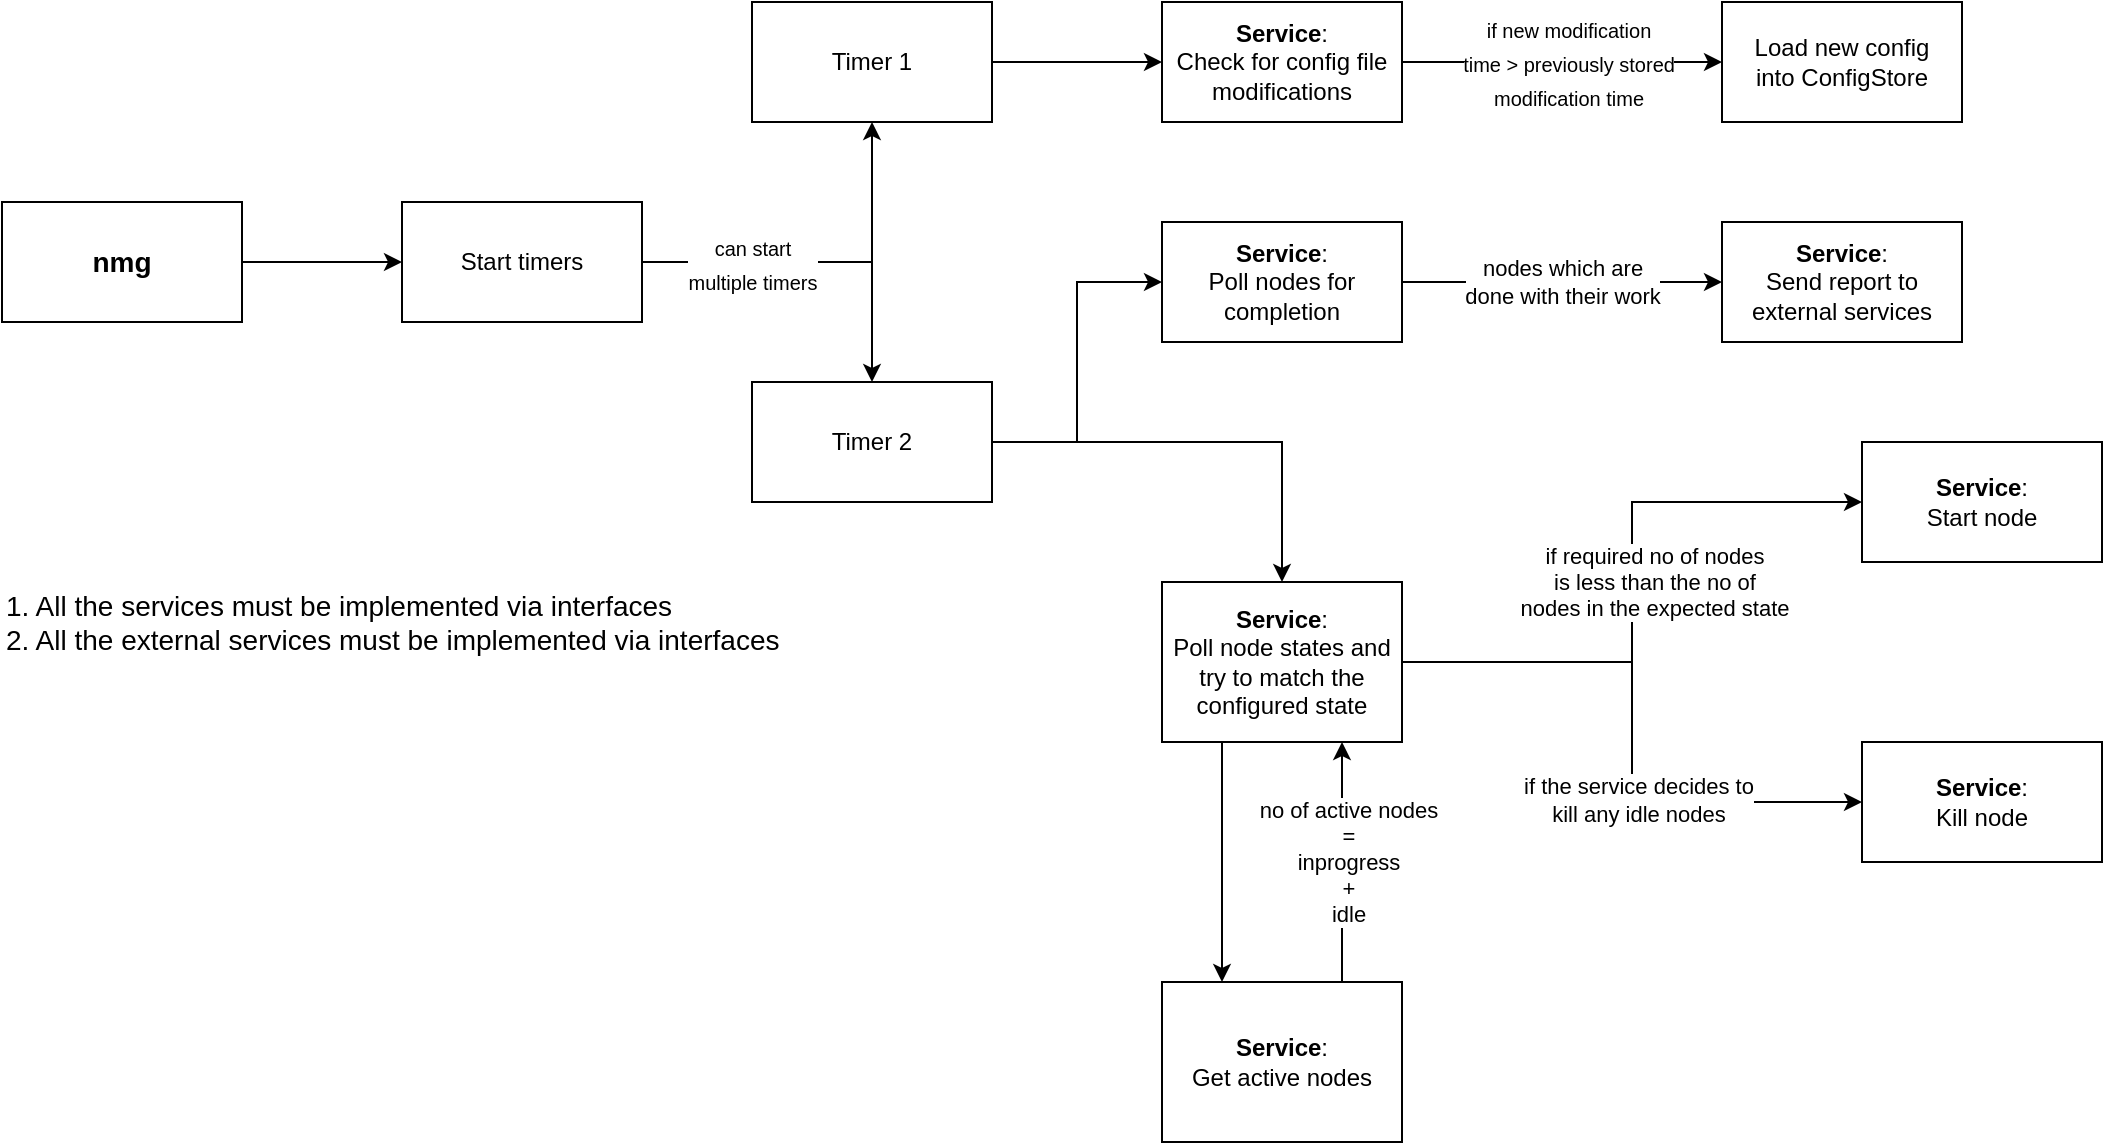 <mxfile version="14.7.8" type="device" pages="2"><diagram id="5STHm5jXG2_7_NcbXJNK" name="Page-1"><mxGraphModel dx="1422" dy="833" grid="1" gridSize="10" guides="1" tooltips="1" connect="1" arrows="1" fold="1" page="1" pageScale="1" pageWidth="850" pageHeight="1100" math="0" shadow="0"><root><mxCell id="0"/><mxCell id="1" parent="0"/><mxCell id="IUBrxTsrOpM3LmpgkDqV-4" value="" style="edgeStyle=orthogonalEdgeStyle;rounded=0;orthogonalLoop=1;jettySize=auto;html=1;" parent="1" source="IUBrxTsrOpM3LmpgkDqV-1" target="IUBrxTsrOpM3LmpgkDqV-3" edge="1"><mxGeometry relative="1" as="geometry"/></mxCell><mxCell id="IUBrxTsrOpM3LmpgkDqV-1" value="&lt;div style=&quot;font-size: 14px;&quot;&gt;nmg&lt;br style=&quot;font-size: 14px;&quot;&gt;&lt;/div&gt;" style="rounded=0;whiteSpace=wrap;html=1;fontStyle=1;fontSize=14;" parent="1" vertex="1"><mxGeometry x="50" y="210" width="120" height="60" as="geometry"/></mxCell><mxCell id="IUBrxTsrOpM3LmpgkDqV-23" value="" style="edgeStyle=orthogonalEdgeStyle;rounded=0;orthogonalLoop=1;jettySize=auto;html=1;" parent="1" source="IUBrxTsrOpM3LmpgkDqV-3" target="IUBrxTsrOpM3LmpgkDqV-22" edge="1"><mxGeometry relative="1" as="geometry"/></mxCell><mxCell id="IUBrxTsrOpM3LmpgkDqV-26" style="edgeStyle=orthogonalEdgeStyle;rounded=0;orthogonalLoop=1;jettySize=auto;html=1;entryX=0.5;entryY=0;entryDx=0;entryDy=0;" parent="1" source="IUBrxTsrOpM3LmpgkDqV-3" target="IUBrxTsrOpM3LmpgkDqV-25" edge="1"><mxGeometry relative="1" as="geometry"/></mxCell><mxCell id="IUBrxTsrOpM3LmpgkDqV-36" value="&lt;font size=&quot;1&quot;&gt;can start&lt;br&gt;multiple timers&lt;br&gt;&lt;/font&gt;" style="edgeLabel;html=1;align=center;verticalAlign=middle;resizable=0;points=[];fontSize=14;" parent="IUBrxTsrOpM3LmpgkDqV-26" vertex="1" connectable="0"><mxGeometry x="-0.531" y="1" relative="1" as="geometry"><mxPoint x="14" y="1" as="offset"/></mxGeometry></mxCell><mxCell id="IUBrxTsrOpM3LmpgkDqV-3" value="&lt;div&gt;Start timers&lt;/div&gt;" style="rounded=0;whiteSpace=wrap;html=1;" parent="1" vertex="1"><mxGeometry x="250" y="210" width="120" height="60" as="geometry"/></mxCell><mxCell id="IUBrxTsrOpM3LmpgkDqV-13" value="" style="edgeStyle=orthogonalEdgeStyle;rounded=0;orthogonalLoop=1;jettySize=auto;html=1;" parent="1" source="IUBrxTsrOpM3LmpgkDqV-8" target="IUBrxTsrOpM3LmpgkDqV-12" edge="1"><mxGeometry relative="1" as="geometry"/></mxCell><mxCell id="IUBrxTsrOpM3LmpgkDqV-41" value="&lt;font style=&quot;font-size: 10px&quot;&gt;if new modification&lt;br&gt;time &amp;gt; previously stored&lt;br&gt;modification time&lt;br&gt;&lt;/font&gt;" style="edgeLabel;html=1;align=center;verticalAlign=middle;resizable=0;points=[];fontSize=14;" parent="IUBrxTsrOpM3LmpgkDqV-13" vertex="1" connectable="0"><mxGeometry x="-0.213" y="-2" relative="1" as="geometry"><mxPoint x="20" y="-2" as="offset"/></mxGeometry></mxCell><mxCell id="IUBrxTsrOpM3LmpgkDqV-8" value="&lt;b&gt;Service&lt;/b&gt;:&lt;br&gt;Check for config file modifications" style="rounded=0;whiteSpace=wrap;html=1;" parent="1" vertex="1"><mxGeometry x="630" y="110" width="120" height="60" as="geometry"/></mxCell><mxCell id="IUBrxTsrOpM3LmpgkDqV-12" value="Load new config&lt;br&gt;into ConfigStore" style="rounded=0;whiteSpace=wrap;html=1;" parent="1" vertex="1"><mxGeometry x="910" y="110" width="120" height="60" as="geometry"/></mxCell><mxCell id="IUBrxTsrOpM3LmpgkDqV-24" value="" style="edgeStyle=orthogonalEdgeStyle;rounded=0;orthogonalLoop=1;jettySize=auto;html=1;" parent="1" source="IUBrxTsrOpM3LmpgkDqV-22" target="IUBrxTsrOpM3LmpgkDqV-8" edge="1"><mxGeometry relative="1" as="geometry"/></mxCell><mxCell id="IUBrxTsrOpM3LmpgkDqV-22" value="Timer 1" style="rounded=0;whiteSpace=wrap;html=1;" parent="1" vertex="1"><mxGeometry x="425" y="110" width="120" height="60" as="geometry"/></mxCell><mxCell id="IUBrxTsrOpM3LmpgkDqV-28" value="" style="edgeStyle=orthogonalEdgeStyle;rounded=0;orthogonalLoop=1;jettySize=auto;html=1;" parent="1" source="IUBrxTsrOpM3LmpgkDqV-25" target="IUBrxTsrOpM3LmpgkDqV-27" edge="1"><mxGeometry relative="1" as="geometry"/></mxCell><mxCell id="IUBrxTsrOpM3LmpgkDqV-30" style="edgeStyle=orthogonalEdgeStyle;rounded=0;orthogonalLoop=1;jettySize=auto;html=1;entryX=0;entryY=0.5;entryDx=0;entryDy=0;" parent="1" source="IUBrxTsrOpM3LmpgkDqV-25" target="IUBrxTsrOpM3LmpgkDqV-29" edge="1"><mxGeometry relative="1" as="geometry"/></mxCell><mxCell id="IUBrxTsrOpM3LmpgkDqV-25" value="Timer 2" style="rounded=0;whiteSpace=wrap;html=1;" parent="1" vertex="1"><mxGeometry x="425" y="300" width="120" height="60" as="geometry"/></mxCell><mxCell id="KkZA0XsfP2LKt6dKkK-9-2" value="" style="edgeStyle=orthogonalEdgeStyle;rounded=0;orthogonalLoop=1;jettySize=auto;html=1;fontSize=12;" parent="1" source="IUBrxTsrOpM3LmpgkDqV-27" target="KkZA0XsfP2LKt6dKkK-9-1" edge="1"><mxGeometry relative="1" as="geometry"><Array as="points"><mxPoint x="660" y="540"/><mxPoint x="660" y="540"/></Array></mxGeometry></mxCell><mxCell id="KkZA0XsfP2LKt6dKkK-9-9" style="edgeStyle=orthogonalEdgeStyle;rounded=0;orthogonalLoop=1;jettySize=auto;html=1;entryX=0;entryY=0.5;entryDx=0;entryDy=0;fontSize=12;" parent="1" source="IUBrxTsrOpM3LmpgkDqV-27" target="IUBrxTsrOpM3LmpgkDqV-34" edge="1"><mxGeometry relative="1" as="geometry"/></mxCell><mxCell id="KkZA0XsfP2LKt6dKkK-9-10" value="&lt;font style=&quot;font-size: 11px;&quot;&gt;if required no of nodes &lt;br style=&quot;font-size: 11px;&quot;&gt;is less than the no of&lt;br style=&quot;font-size: 11px;&quot;&gt;nodes in the expected state&lt;br style=&quot;font-size: 11px;&quot;&gt;&lt;/font&gt;" style="edgeLabel;html=1;align=center;verticalAlign=middle;resizable=0;points=[];fontSize=11;" parent="KkZA0XsfP2LKt6dKkK-9-9" vertex="1" connectable="0"><mxGeometry x="-0.133" y="-2" relative="1" as="geometry"><mxPoint x="9" y="-21" as="offset"/></mxGeometry></mxCell><mxCell id="aldAzgvsocbvqUsAy0bt-2" style="edgeStyle=orthogonalEdgeStyle;rounded=0;orthogonalLoop=1;jettySize=auto;html=1;entryX=0;entryY=0.5;entryDx=0;entryDy=0;" parent="1" source="IUBrxTsrOpM3LmpgkDqV-27" target="aldAzgvsocbvqUsAy0bt-1" edge="1"><mxGeometry relative="1" as="geometry"/></mxCell><mxCell id="aldAzgvsocbvqUsAy0bt-3" value="if the service decides to&lt;br style=&quot;font-size: 11px;&quot;&gt;kill any idle nodes" style="edgeLabel;html=1;align=center;verticalAlign=middle;resizable=0;points=[];fontSize=11;" parent="aldAzgvsocbvqUsAy0bt-2" vertex="1" connectable="0"><mxGeometry x="0.25" y="2" relative="1" as="geometry"><mxPoint y="1" as="offset"/></mxGeometry></mxCell><mxCell id="IUBrxTsrOpM3LmpgkDqV-27" value="&lt;div&gt;&lt;b&gt;Service&lt;/b&gt;:&lt;/div&gt;Poll node states and try to match the configured state" style="rounded=0;whiteSpace=wrap;html=1;" parent="1" vertex="1"><mxGeometry x="630" y="400" width="120" height="80" as="geometry"/></mxCell><mxCell id="IUBrxTsrOpM3LmpgkDqV-49" value="" style="edgeStyle=orthogonalEdgeStyle;rounded=0;orthogonalLoop=1;jettySize=auto;html=1;fontSize=14;" parent="1" source="IUBrxTsrOpM3LmpgkDqV-29" target="IUBrxTsrOpM3LmpgkDqV-31" edge="1"><mxGeometry relative="1" as="geometry"/></mxCell><mxCell id="IUBrxTsrOpM3LmpgkDqV-50" value="&lt;font style=&quot;font-size: 11px;&quot;&gt;nodes which are&lt;br style=&quot;font-size: 11px;&quot;&gt;done with their work&lt;/font&gt;" style="edgeLabel;html=1;align=center;verticalAlign=middle;resizable=0;points=[];fontSize=11;" parent="IUBrxTsrOpM3LmpgkDqV-49" vertex="1" connectable="0"><mxGeometry x="-0.25" relative="1" as="geometry"><mxPoint x="20" as="offset"/></mxGeometry></mxCell><mxCell id="IUBrxTsrOpM3LmpgkDqV-29" value="&lt;b&gt;Service&lt;/b&gt;:&lt;br&gt;Poll nodes for completion" style="rounded=0;whiteSpace=wrap;html=1;" parent="1" vertex="1"><mxGeometry x="630" y="220" width="120" height="60" as="geometry"/></mxCell><mxCell id="IUBrxTsrOpM3LmpgkDqV-31" value="&lt;b&gt;Service&lt;/b&gt;:&lt;br&gt;Send report to external services" style="whiteSpace=wrap;html=1;rounded=0;" parent="1" vertex="1"><mxGeometry x="910" y="220" width="120" height="60" as="geometry"/></mxCell><mxCell id="IUBrxTsrOpM3LmpgkDqV-34" value="&lt;b&gt;Service&lt;/b&gt;:&lt;br&gt;Start node" style="rounded=0;whiteSpace=wrap;html=1;" parent="1" vertex="1"><mxGeometry x="980" y="330" width="120" height="60" as="geometry"/></mxCell><mxCell id="IUBrxTsrOpM3LmpgkDqV-52" value="1. All the services must be implemented via interfaces&lt;br&gt;2. All the external services must be implemented via interfaces" style="text;html=1;align=left;verticalAlign=middle;resizable=0;points=[];autosize=1;strokeColor=none;fontSize=14;" parent="1" vertex="1"><mxGeometry x="50" y="400" width="400" height="40" as="geometry"/></mxCell><mxCell id="KkZA0XsfP2LKt6dKkK-9-6" style="edgeStyle=orthogonalEdgeStyle;rounded=0;orthogonalLoop=1;jettySize=auto;html=1;exitX=0.75;exitY=0;exitDx=0;exitDy=0;entryX=0.75;entryY=1;entryDx=0;entryDy=0;fontSize=12;" parent="1" source="KkZA0XsfP2LKt6dKkK-9-1" target="IUBrxTsrOpM3LmpgkDqV-27" edge="1"><mxGeometry relative="1" as="geometry"/></mxCell><mxCell id="KkZA0XsfP2LKt6dKkK-9-8" value="no of active nodes&lt;br&gt;=&lt;br&gt;inprogress&lt;br&gt;+&lt;br&gt;idle" style="edgeLabel;html=1;align=center;verticalAlign=middle;resizable=0;points=[];fontSize=11;" parent="KkZA0XsfP2LKt6dKkK-9-6" vertex="1" connectable="0"><mxGeometry x="0.25" y="-3" relative="1" as="geometry"><mxPoint y="15" as="offset"/></mxGeometry></mxCell><mxCell id="KkZA0XsfP2LKt6dKkK-9-1" value="&lt;b&gt;Service&lt;/b&gt;:&lt;br&gt;Get active nodes" style="rounded=0;whiteSpace=wrap;html=1;" parent="1" vertex="1"><mxGeometry x="630" y="600" width="120" height="80" as="geometry"/></mxCell><mxCell id="aldAzgvsocbvqUsAy0bt-1" value="&lt;b&gt;Service&lt;/b&gt;:&lt;br&gt;Kill node" style="rounded=0;whiteSpace=wrap;html=1;" parent="1" vertex="1"><mxGeometry x="980" y="480" width="120" height="60" as="geometry"/></mxCell></root></mxGraphModel></diagram><diagram id="yccoSVU1sxFrst19xHI4" name="Page-2"><mxGraphModel dx="1422" dy="833" grid="1" gridSize="10" guides="1" tooltips="1" connect="1" arrows="1" fold="1" page="1" pageScale="1" pageWidth="850" pageHeight="1100" math="0" shadow="0"><root><mxCell id="RB3kRBWJfiYQrcUPcCb5-0"/><mxCell id="RB3kRBWJfiYQrcUPcCb5-1" parent="RB3kRBWJfiYQrcUPcCb5-0"/><mxCell id="RB3kRBWJfiYQrcUPcCb5-4" value="Service" style="swimlane;fontStyle=0;childLayout=stackLayout;horizontal=1;startSize=26;horizontalStack=0;resizeParent=1;resizeParentMax=0;resizeLast=0;collapsible=1;marginBottom=0;fontSize=14;align=left;" parent="RB3kRBWJfiYQrcUPcCb5-1" vertex="1"><mxGeometry x="70" y="130" width="320" height="86" as="geometry"><mxRectangle x="240" y="110" width="80" height="26" as="alternateBounds"/></mxGeometry></mxCell><mxCell id="RB3kRBWJfiYQrcUPcCb5-5" value="Start(Context, ConfigStore) - starts the service, it can be&#xA;cancelled via the Context" style="text;strokeColor=none;fillColor=none;align=left;verticalAlign=top;spacingLeft=4;spacingRight=4;overflow=hidden;rotatable=0;points=[[0,0.5],[1,0.5]];portConstraint=eastwest;" parent="RB3kRBWJfiYQrcUPcCb5-4" vertex="1"><mxGeometry y="26" width="320" height="34" as="geometry"/></mxCell><mxCell id="RB3kRBWJfiYQrcUPcCb5-6" value="Stop() - stops and cleans up resources" style="text;strokeColor=none;fillColor=none;align=left;verticalAlign=top;spacingLeft=4;spacingRight=4;overflow=hidden;rotatable=0;points=[[0,0.5],[1,0.5]];portConstraint=eastwest;" parent="RB3kRBWJfiYQrcUPcCb5-4" vertex="1"><mxGeometry y="60" width="320" height="26" as="geometry"/></mxCell><mxCell id="RB3kRBWJfiYQrcUPcCb5-8" value="Timer" style="swimlane;fontStyle=0;childLayout=stackLayout;horizontal=1;startSize=26;horizontalStack=0;resizeParent=1;resizeParentMax=0;resizeLast=0;collapsible=1;marginBottom=0;fontSize=14;align=left;" parent="RB3kRBWJfiYQrcUPcCb5-1" vertex="1"><mxGeometry x="70" y="250" width="320" height="226" as="geometry"><mxRectangle x="240" y="110" width="80" height="26" as="alternateBounds"/></mxGeometry></mxCell><mxCell id="RB3kRBWJfiYQrcUPcCb5-9" value="Interval: time.Time" style="text;strokeColor=none;fillColor=none;align=left;verticalAlign=top;spacingLeft=4;spacingRight=4;overflow=hidden;rotatable=0;points=[[0,0.5],[1,0.5]];portConstraint=eastwest;" parent="RB3kRBWJfiYQrcUPcCb5-8" vertex="1"><mxGeometry y="26" width="320" height="24" as="geometry"/></mxCell><mxCell id="RB3kRBWJfiYQrcUPcCb5-11" value="Services: []Service" style="text;strokeColor=none;fillColor=none;align=left;verticalAlign=top;spacingLeft=4;spacingRight=4;overflow=hidden;rotatable=0;points=[[0,0.5],[1,0.5]];portConstraint=eastwest;" parent="RB3kRBWJfiYQrcUPcCb5-8" vertex="1"><mxGeometry y="50" width="320" height="24" as="geometry"/></mxCell><mxCell id="RB3kRBWJfiYQrcUPcCb5-12" value="Run(Context, ConfigStore) - schedules a timer that starts all the&#xA;services in independent goroutines, by passing in the&#xA;Context. The timer will keep calling the services at `Interval`&#xA;duration. " style="text;strokeColor=none;fillColor=none;align=left;verticalAlign=top;spacingLeft=4;spacingRight=4;overflow=hidden;rotatable=0;points=[[0,0.5],[1,0.5]];portConstraint=eastwest;" parent="RB3kRBWJfiYQrcUPcCb5-8" vertex="1"><mxGeometry y="74" width="320" height="76" as="geometry"/></mxCell><mxCell id="RB3kRBWJfiYQrcUPcCb5-13" value="Stop() - stops the timer and makes sure it does not&#xA;start any more services. Existing services will run&#xA;to completion or may cancel depending on how&#xA;they handle the Context." style="text;strokeColor=none;fillColor=none;align=left;verticalAlign=top;spacingLeft=4;spacingRight=4;overflow=hidden;rotatable=0;points=[[0,0.5],[1,0.5]];portConstraint=eastwest;" parent="RB3kRBWJfiYQrcUPcCb5-8" vertex="1"><mxGeometry y="150" width="320" height="76" as="geometry"/></mxCell><mxCell id="RB3kRBWJfiYQrcUPcCb5-15" value="ConfigStore" style="swimlane;fontStyle=0;childLayout=stackLayout;horizontal=1;startSize=26;horizontalStack=0;resizeParent=1;resizeParentMax=0;resizeLast=0;collapsible=1;marginBottom=0;fontSize=14;align=left;" parent="RB3kRBWJfiYQrcUPcCb5-1" vertex="1"><mxGeometry x="425" y="130" width="320" height="190" as="geometry"><mxRectangle x="240" y="110" width="80" height="26" as="alternateBounds"/></mxGeometry></mxCell><mxCell id="RB3kRBWJfiYQrcUPcCb5-16" value="Load() - loads all the configurations from its source.&#xA;(Mutex locked)" style="text;strokeColor=none;fillColor=none;align=left;verticalAlign=top;spacingLeft=4;spacingRight=4;overflow=hidden;rotatable=0;points=[[0,0.5],[1,0.5]];portConstraint=eastwest;" parent="RB3kRBWJfiYQrcUPcCb5-15" vertex="1"><mxGeometry y="26" width="320" height="44" as="geometry"/></mxCell><mxCell id="RB3kRBWJfiYQrcUPcCb5-19" value="GetMaxNodes(): int - returns max no of nodes allowed to&#xA;be running at any moment." style="text;strokeColor=none;fillColor=none;align=left;verticalAlign=top;spacingLeft=4;spacingRight=4;overflow=hidden;rotatable=0;points=[[0,0.5],[1,0.5]];portConstraint=eastwest;" parent="RB3kRBWJfiYQrcUPcCb5-15" vertex="1"><mxGeometry y="70" width="320" height="40" as="geometry"/></mxCell><mxCell id="RB3kRBWJfiYQrcUPcCb5-20" value="GetMinNodes(): int - returns minimum no of nodes allowed&#xA;to be running at any moment." style="text;strokeColor=none;fillColor=none;align=left;verticalAlign=top;spacingLeft=4;spacingRight=4;overflow=hidden;rotatable=0;points=[[0,0.5],[1,0.5]];portConstraint=eastwest;" parent="RB3kRBWJfiYQrcUPcCb5-15" vertex="1"><mxGeometry y="110" width="320" height="40" as="geometry"/></mxCell><mxCell id="RB3kRBWJfiYQrcUPcCb5-21" value="GetExternalServices(): []ExternalService - returns a slice&#xA;of external services loaded into the store." style="text;strokeColor=none;fillColor=none;align=left;verticalAlign=top;spacingLeft=4;spacingRight=4;overflow=hidden;rotatable=0;points=[[0,0.5],[1,0.5]];portConstraint=eastwest;" parent="RB3kRBWJfiYQrcUPcCb5-15" vertex="1"><mxGeometry y="150" width="320" height="40" as="geometry"/></mxCell><mxCell id="RB3kRBWJfiYQrcUPcCb5-22" value="ExternalService" style="swimlane;fontStyle=0;childLayout=stackLayout;horizontal=1;startSize=26;horizontalStack=0;resizeParent=1;resizeParentMax=0;resizeLast=0;collapsible=1;marginBottom=0;fontSize=14;align=left;" parent="RB3kRBWJfiYQrcUPcCb5-1" vertex="1"><mxGeometry x="425" y="360" width="320" height="96" as="geometry"><mxRectangle x="240" y="110" width="80" height="26" as="alternateBounds"/></mxGeometry></mxCell><mxCell id="RB3kRBWJfiYQrcUPcCb5-23" value="Send(Context, Message) error - Sends a message to the&#xA;service" style="text;strokeColor=none;fillColor=none;align=left;verticalAlign=top;spacingLeft=4;spacingRight=4;overflow=hidden;rotatable=0;points=[[0,0.5],[1,0.5]];portConstraint=eastwest;" parent="RB3kRBWJfiYQrcUPcCb5-22" vertex="1"><mxGeometry y="26" width="320" height="44" as="geometry"/></mxCell><mxCell id="RB3kRBWJfiYQrcUPcCb5-24" value="Stop() - stops and cleans up resources" style="text;strokeColor=none;fillColor=none;align=left;verticalAlign=top;spacingLeft=4;spacingRight=4;overflow=hidden;rotatable=0;points=[[0,0.5],[1,0.5]];portConstraint=eastwest;" parent="RB3kRBWJfiYQrcUPcCb5-22" vertex="1"><mxGeometry y="70" width="320" height="26" as="geometry"/></mxCell><mxCell id="f2mvhHn18tygZYJi79DX-0" value="Message    " style="swimlane;fontStyle=0;childLayout=stackLayout;horizontal=1;startSize=26;horizontalStack=0;resizeParent=1;resizeParentMax=0;resizeLast=0;collapsible=1;marginBottom=0;fontSize=14;align=left;" parent="RB3kRBWJfiYQrcUPcCb5-1" vertex="1"><mxGeometry x="420" y="476" width="320" height="70" as="geometry"><mxRectangle x="240" y="110" width="80" height="26" as="alternateBounds"/></mxGeometry></mxCell><mxCell id="f2mvhHn18tygZYJi79DX-1" value="yet to be defined" style="text;strokeColor=none;fillColor=none;align=left;verticalAlign=top;spacingLeft=4;spacingRight=4;overflow=hidden;rotatable=0;points=[[0,0.5],[1,0.5]];portConstraint=eastwest;" parent="f2mvhHn18tygZYJi79DX-0" vertex="1"><mxGeometry y="26" width="320" height="44" as="geometry"/></mxCell></root></mxGraphModel></diagram></mxfile>